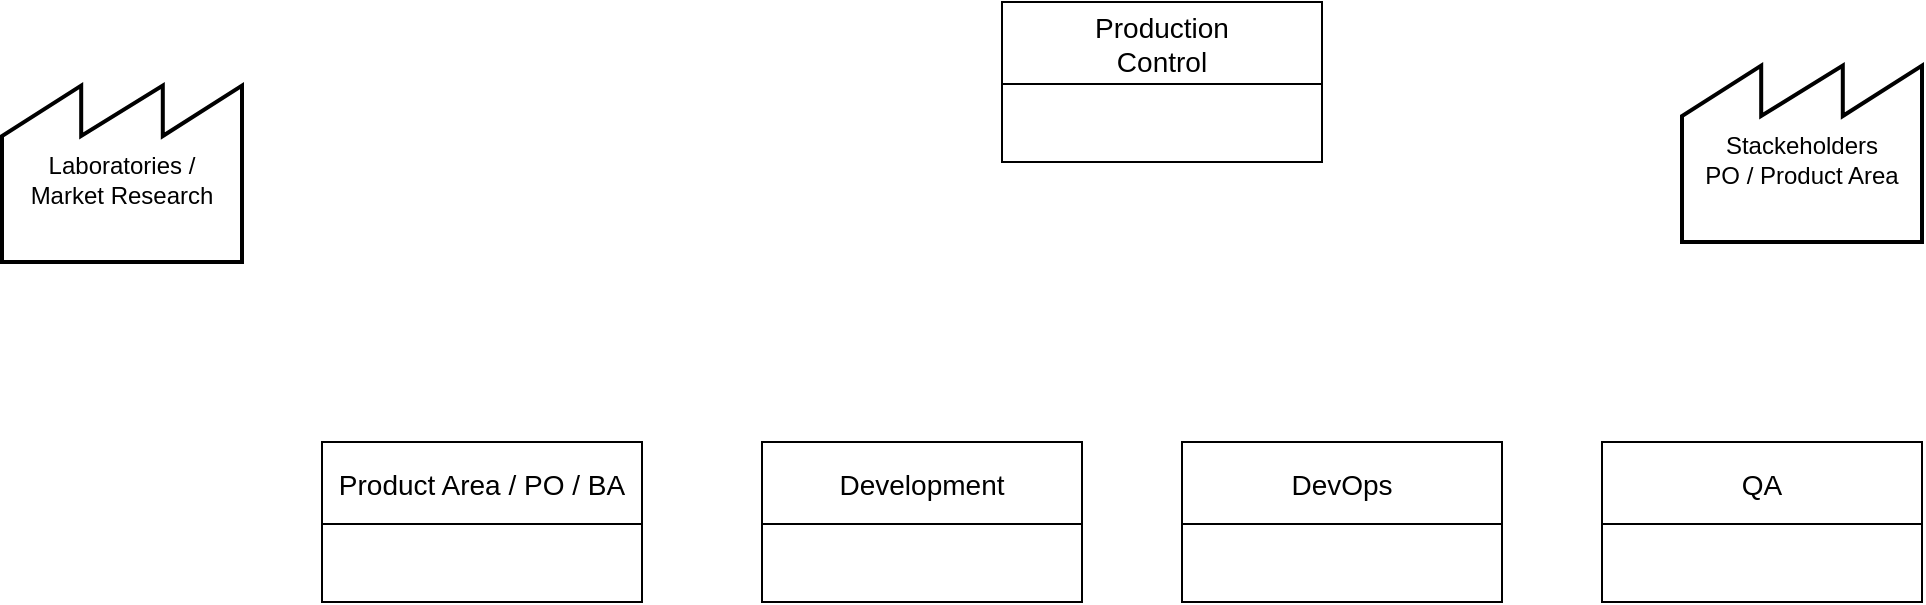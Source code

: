 <mxfile version="12.9.11" type="github">
  <diagram id="f4iNGfGUkEjJzXReWPvX" name="VSMCurrent">
    <mxGraphModel dx="1497" dy="836" grid="1" gridSize="10" guides="1" tooltips="1" connect="1" arrows="1" fold="1" page="1" pageScale="1" pageWidth="1169" pageHeight="827" math="0" shadow="0">
      <root>
        <mxCell id="0" />
        <mxCell id="1" parent="0" />
        <mxCell id="L1_6_QMRr2lnn1sgYfEx-1" value="Stackeholders&lt;br&gt;PO / Product Area" style="strokeWidth=2;html=1;shape=mxgraph.lean_mapping.outside_sources;whiteSpace=wrap;align=center;verticalAlign=middle;spacingTop=8;" vertex="1" parent="1">
          <mxGeometry x="890" y="40" width="120" height="90" as="geometry" />
        </mxCell>
        <mxCell id="L1_6_QMRr2lnn1sgYfEx-14" value="Production&#xa;Control" style="swimlane;fontStyle=0;childLayout=stackLayout;horizontal=1;startSize=41;horizontalStack=0;resizeParent=1;resizeParentMax=0;resizeLast=0;collapsible=1;marginBottom=0;align=center;fontSize=14;" vertex="1" parent="1">
          <mxGeometry x="550" y="10" width="160" height="80" as="geometry">
            <mxRectangle x="350" y="100" width="100" height="41" as="alternateBounds" />
          </mxGeometry>
        </mxCell>
        <mxCell id="L1_6_QMRr2lnn1sgYfEx-36" value="QA" style="swimlane;fontStyle=0;childLayout=stackLayout;horizontal=1;startSize=41;horizontalStack=0;resizeParent=1;resizeParentMax=0;resizeLast=0;collapsible=1;marginBottom=0;align=center;fontSize=14;" vertex="1" parent="1">
          <mxGeometry x="850" y="230" width="160" height="80" as="geometry">
            <mxRectangle x="350" y="100" width="100" height="41" as="alternateBounds" />
          </mxGeometry>
        </mxCell>
        <mxCell id="L1_6_QMRr2lnn1sgYfEx-37" value="Product Area / PO / BA" style="swimlane;fontStyle=0;childLayout=stackLayout;horizontal=1;startSize=41;horizontalStack=0;resizeParent=1;resizeParentMax=0;resizeLast=0;collapsible=1;marginBottom=0;align=center;fontSize=14;" vertex="1" parent="1">
          <mxGeometry x="210" y="230" width="160" height="80" as="geometry">
            <mxRectangle x="350" y="100" width="100" height="41" as="alternateBounds" />
          </mxGeometry>
        </mxCell>
        <mxCell id="L1_6_QMRr2lnn1sgYfEx-38" value="Development" style="swimlane;fontStyle=0;childLayout=stackLayout;horizontal=1;startSize=41;horizontalStack=0;resizeParent=1;resizeParentMax=0;resizeLast=0;collapsible=1;marginBottom=0;align=center;fontSize=14;" vertex="1" parent="1">
          <mxGeometry x="430" y="230" width="160" height="80" as="geometry">
            <mxRectangle x="350" y="100" width="100" height="41" as="alternateBounds" />
          </mxGeometry>
        </mxCell>
        <mxCell id="L1_6_QMRr2lnn1sgYfEx-39" value="DevOps" style="swimlane;fontStyle=0;childLayout=stackLayout;horizontal=1;startSize=41;horizontalStack=0;resizeParent=1;resizeParentMax=0;resizeLast=0;collapsible=1;marginBottom=0;align=center;fontSize=14;" vertex="1" parent="1">
          <mxGeometry x="640" y="230" width="160" height="80" as="geometry">
            <mxRectangle x="350" y="100" width="100" height="41" as="alternateBounds" />
          </mxGeometry>
        </mxCell>
        <mxCell id="L1_6_QMRr2lnn1sgYfEx-41" value="Laboratories / &lt;br&gt;Market Research" style="strokeWidth=2;html=1;shape=mxgraph.lean_mapping.outside_sources;whiteSpace=wrap;align=center;verticalAlign=middle;spacingTop=8;" vertex="1" parent="1">
          <mxGeometry x="50" y="50" width="120" height="90" as="geometry" />
        </mxCell>
      </root>
    </mxGraphModel>
  </diagram>
</mxfile>
